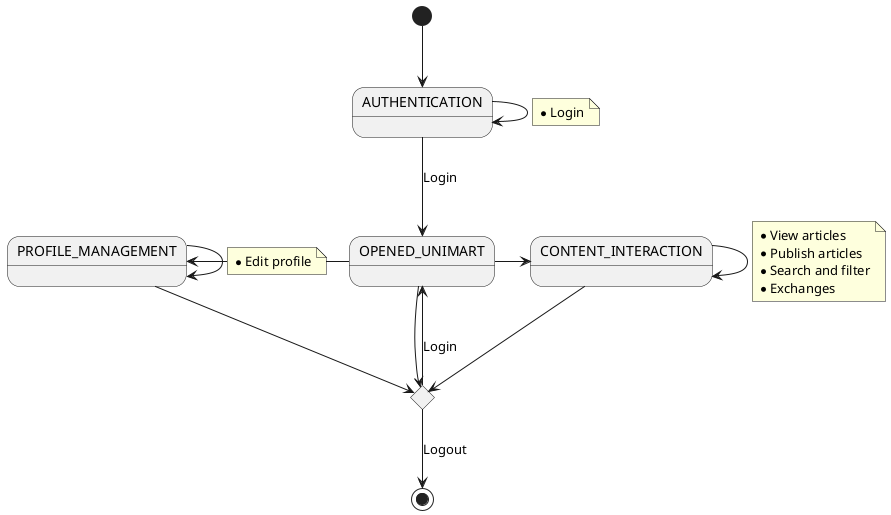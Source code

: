 @startuml use-cases-context

[*] --> AUTHENTICATION

AUTHENTICATION --> OPENED_UNIMART: Login
OPENED_UNIMART -right-> CONTENT_INTERACTION
OPENED_UNIMART -left-> PROFILE_MANAGEMENT

CONTENT_INTERACTION --> CONTENT_INTERACTION
note on link
  * View articles    
  * Publish articles
  * Search and filter
  * Exchanges    
end note


AUTHENTICATION --> AUTHENTICATION
note on link
  * Login  
end note

PROFILE_MANAGEMENT --> PROFILE_MANAGEMENT
note on link
  * Edit profile  
end note

state logout <<choice>>


CONTENT_INTERACTION --> logout
PROFILE_MANAGEMENT --> logout

OPENED_UNIMART --> logout
logout --> [*]: Logout
logout -left-> OPENED_UNIMART: Login
@enduml